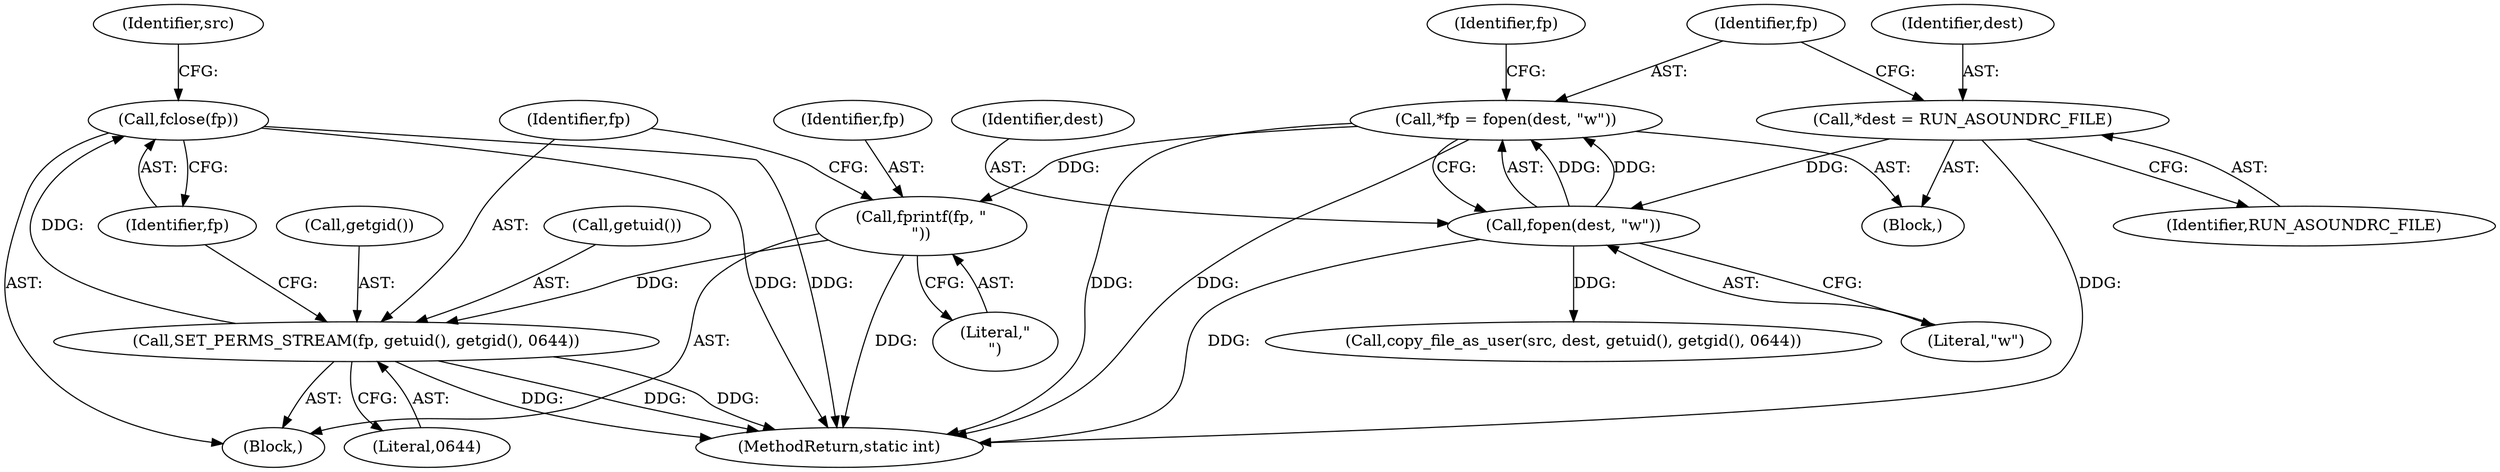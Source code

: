 digraph "0_firejail_b8a4ff9775318ca5e679183884a6a63f3da8f863_2@API" {
"1000128" [label="(Call,fclose(fp))"];
"1000123" [label="(Call,SET_PERMS_STREAM(fp, getuid(), getgid(), 0644))"];
"1000120" [label="(Call,fprintf(fp, \"\n\"))"];
"1000112" [label="(Call,*fp = fopen(dest, \"w\"))"];
"1000114" [label="(Call,fopen(dest, \"w\"))"];
"1000108" [label="(Call,*dest = RUN_ASOUNDRC_FILE)"];
"1000104" [label="(Block,)"];
"1000205" [label="(MethodReturn,static int)"];
"1000113" [label="(Identifier,fp)"];
"1000126" [label="(Call,getgid())"];
"1000116" [label="(Literal,\"w\")"];
"1000124" [label="(Identifier,fp)"];
"1000119" [label="(Block,)"];
"1000134" [label="(Identifier,src)"];
"1000120" [label="(Call,fprintf(fp, \"\n\"))"];
"1000129" [label="(Identifier,fp)"];
"1000123" [label="(Call,SET_PERMS_STREAM(fp, getuid(), getgid(), 0644))"];
"1000127" [label="(Literal,0644)"];
"1000121" [label="(Identifier,fp)"];
"1000110" [label="(Identifier,RUN_ASOUNDRC_FILE)"];
"1000192" [label="(Call,copy_file_as_user(src, dest, getuid(), getgid(), 0644))"];
"1000108" [label="(Call,*dest = RUN_ASOUNDRC_FILE)"];
"1000128" [label="(Call,fclose(fp))"];
"1000122" [label="(Literal,\"\n\")"];
"1000125" [label="(Call,getuid())"];
"1000114" [label="(Call,fopen(dest, \"w\"))"];
"1000112" [label="(Call,*fp = fopen(dest, \"w\"))"];
"1000115" [label="(Identifier,dest)"];
"1000118" [label="(Identifier,fp)"];
"1000109" [label="(Identifier,dest)"];
"1000128" -> "1000119"  [label="AST: "];
"1000128" -> "1000129"  [label="CFG: "];
"1000129" -> "1000128"  [label="AST: "];
"1000134" -> "1000128"  [label="CFG: "];
"1000128" -> "1000205"  [label="DDG: "];
"1000128" -> "1000205"  [label="DDG: "];
"1000123" -> "1000128"  [label="DDG: "];
"1000123" -> "1000119"  [label="AST: "];
"1000123" -> "1000127"  [label="CFG: "];
"1000124" -> "1000123"  [label="AST: "];
"1000125" -> "1000123"  [label="AST: "];
"1000126" -> "1000123"  [label="AST: "];
"1000127" -> "1000123"  [label="AST: "];
"1000129" -> "1000123"  [label="CFG: "];
"1000123" -> "1000205"  [label="DDG: "];
"1000123" -> "1000205"  [label="DDG: "];
"1000123" -> "1000205"  [label="DDG: "];
"1000120" -> "1000123"  [label="DDG: "];
"1000120" -> "1000119"  [label="AST: "];
"1000120" -> "1000122"  [label="CFG: "];
"1000121" -> "1000120"  [label="AST: "];
"1000122" -> "1000120"  [label="AST: "];
"1000124" -> "1000120"  [label="CFG: "];
"1000120" -> "1000205"  [label="DDG: "];
"1000112" -> "1000120"  [label="DDG: "];
"1000112" -> "1000104"  [label="AST: "];
"1000112" -> "1000114"  [label="CFG: "];
"1000113" -> "1000112"  [label="AST: "];
"1000114" -> "1000112"  [label="AST: "];
"1000118" -> "1000112"  [label="CFG: "];
"1000112" -> "1000205"  [label="DDG: "];
"1000112" -> "1000205"  [label="DDG: "];
"1000114" -> "1000112"  [label="DDG: "];
"1000114" -> "1000112"  [label="DDG: "];
"1000114" -> "1000116"  [label="CFG: "];
"1000115" -> "1000114"  [label="AST: "];
"1000116" -> "1000114"  [label="AST: "];
"1000114" -> "1000205"  [label="DDG: "];
"1000108" -> "1000114"  [label="DDG: "];
"1000114" -> "1000192"  [label="DDG: "];
"1000108" -> "1000104"  [label="AST: "];
"1000108" -> "1000110"  [label="CFG: "];
"1000109" -> "1000108"  [label="AST: "];
"1000110" -> "1000108"  [label="AST: "];
"1000113" -> "1000108"  [label="CFG: "];
"1000108" -> "1000205"  [label="DDG: "];
}
